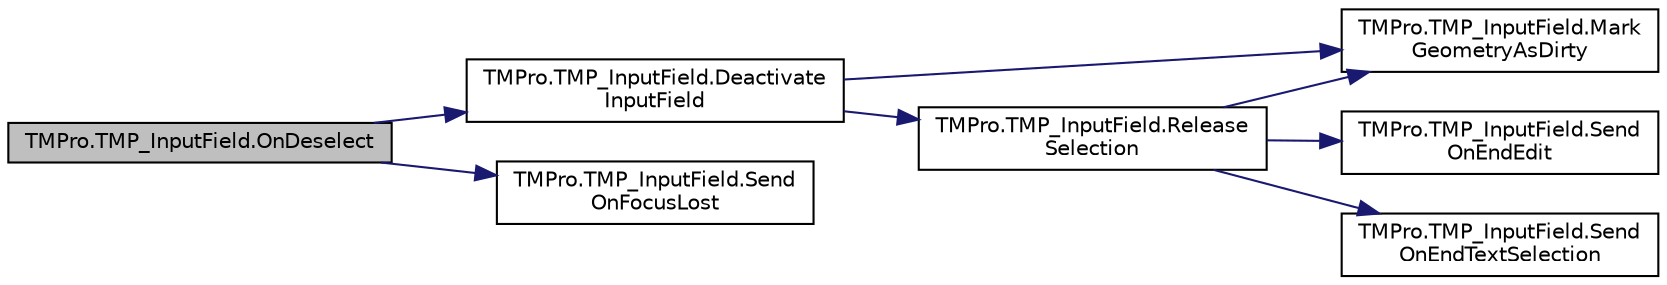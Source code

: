 digraph "TMPro.TMP_InputField.OnDeselect"
{
 // LATEX_PDF_SIZE
  edge [fontname="Helvetica",fontsize="10",labelfontname="Helvetica",labelfontsize="10"];
  node [fontname="Helvetica",fontsize="10",shape=record];
  rankdir="LR";
  Node1 [label="TMPro.TMP_InputField.OnDeselect",height=0.2,width=0.4,color="black", fillcolor="grey75", style="filled", fontcolor="black",tooltip=" "];
  Node1 -> Node2 [color="midnightblue",fontsize="10",style="solid",fontname="Helvetica"];
  Node2 [label="TMPro.TMP_InputField.Deactivate\lInputField",height=0.2,width=0.4,color="black", fillcolor="white", style="filled",URL="$class_t_m_pro_1_1_t_m_p___input_field.html#af972523ea46f02204c7471f54ccd61b6",tooltip=" "];
  Node2 -> Node3 [color="midnightblue",fontsize="10",style="solid",fontname="Helvetica"];
  Node3 [label="TMPro.TMP_InputField.Mark\lGeometryAsDirty",height=0.2,width=0.4,color="black", fillcolor="white", style="filled",URL="$class_t_m_pro_1_1_t_m_p___input_field.html#a482e4359df02f2c5df4c2b9a27e28af2",tooltip=" "];
  Node2 -> Node4 [color="midnightblue",fontsize="10",style="solid",fontname="Helvetica"];
  Node4 [label="TMPro.TMP_InputField.Release\lSelection",height=0.2,width=0.4,color="black", fillcolor="white", style="filled",URL="$class_t_m_pro_1_1_t_m_p___input_field.html#a0ca70769250b44af1ef6a8c743f5563e",tooltip=" "];
  Node4 -> Node3 [color="midnightblue",fontsize="10",style="solid",fontname="Helvetica"];
  Node4 -> Node5 [color="midnightblue",fontsize="10",style="solid",fontname="Helvetica"];
  Node5 [label="TMPro.TMP_InputField.Send\lOnEndEdit",height=0.2,width=0.4,color="black", fillcolor="white", style="filled",URL="$class_t_m_pro_1_1_t_m_p___input_field.html#adba4a85e3c7777a5573ed2ff139e4517",tooltip="Submit the input field's text."];
  Node4 -> Node6 [color="midnightblue",fontsize="10",style="solid",fontname="Helvetica"];
  Node6 [label="TMPro.TMP_InputField.Send\lOnEndTextSelection",height=0.2,width=0.4,color="black", fillcolor="white", style="filled",URL="$class_t_m_pro_1_1_t_m_p___input_field.html#ac3305c44c797f1f8c62d81851e8f118c",tooltip=" "];
  Node1 -> Node7 [color="midnightblue",fontsize="10",style="solid",fontname="Helvetica"];
  Node7 [label="TMPro.TMP_InputField.Send\lOnFocusLost",height=0.2,width=0.4,color="black", fillcolor="white", style="filled",URL="$class_t_m_pro_1_1_t_m_p___input_field.html#a54f68d8730b8905a4a9a31c21c911926",tooltip=" "];
}
